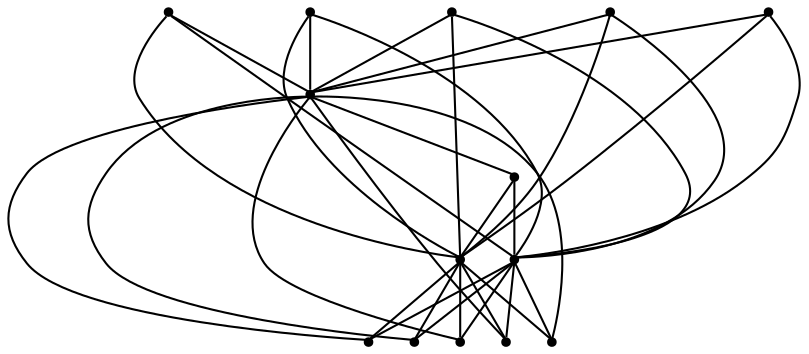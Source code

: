 graph {
  node [shape=point,comment="{\"directed\":false,\"doi\":\"10.1007/978-3-319-73915-1_43\",\"figure\":\"3\"}"]

  v0 [pos="1296.3211773880003,496.49923423231735"]
  v1 [pos="1221.309227627504,496.49923423231735"]
  v2 [pos="1146.2972778670076,496.49923423231735"]
  v3 [pos="846.2493675452911,346.47086228018327"]
  v4 [pos="846.2493675452911,796.534962422101"]
  v5 [pos="696.227550544978,496.49923423231735"]
  v6 [pos="621.2093532224428,496.49923423231735"]
  v7 [pos="546.1974034619466,496.49923423231735"]
  v8 [pos="471.19173305769783,496.49923423231735"]
  v9 [pos="846.2514500659707,646.5129015430762"]
  v10 [pos="996.273267066284,496.4971517371605"]
  v11 [pos="1071.2853122094068,496.4971517371604"]
  v12 [pos="921.2613173057875,496.4971517371604"]
  v13 [pos="771.2395003054744,496.49923423231735"]

  v8 -- v3 [id="-2",pos="471.19173305769783,496.49923423231735 846.2493675452911,346.47086228018327 846.2493675452911,346.47086228018327 846.2493675452911,346.47086228018327"]
  v8 -- v9 [id="-3",pos="471.19173305769783,496.49923423231735 846.2514500659707,646.5129015430762 846.2514500659707,646.5129015430762 846.2514500659707,646.5129015430762"]
  v8 -- v4 [id="-4",pos="471.19173305769783,496.49923423231735 846.2493675452911,796.534962422101 846.2493675452911,796.534962422101 846.2493675452911,796.534962422101"]
  v7 -- v9 [id="-5",pos="546.1974034619466,496.49923423231735 846.2514500659707,646.5129015430762 846.2514500659707,646.5129015430762 846.2514500659707,646.5129015430762"]
  v7 -- v3 [id="-6",pos="546.1974034619466,496.49923423231735 846.2493675452911,346.47086228018327 846.2493675452911,346.47086228018327 846.2493675452911,346.47086228018327"]
  v7 -- v4 [id="-7",pos="546.1974034619466,496.49923423231735 846.2493675452911,796.534962422101 846.2493675452911,796.534962422101 846.2493675452911,796.534962422101"]
  v6 -- v4 [id="-8",pos="621.2093532224428,496.49923423231735 846.2493675452911,796.534962422101 846.2493675452911,796.534962422101 846.2493675452911,796.534962422101"]
  v6 -- v9 [id="-9",pos="621.2093532224428,496.49923423231735 846.2514500659707,646.5129015430762 846.2514500659707,646.5129015430762 846.2514500659707,646.5129015430762"]
  v6 -- v3 [id="-10",pos="621.2093532224428,496.49923423231735 846.2493675452911,346.47086228018327 846.2493675452911,346.47086228018327 846.2493675452911,346.47086228018327"]
  v5 -- v4 [id="-11",pos="696.227550544978,496.49923423231735 846.2493675452911,796.534962422101 846.2493675452911,796.534962422101 846.2493675452911,796.534962422101"]
  v13 -- v4 [id="-12",pos="771.2395003054744,496.49923423231735 846.2493675452911,796.534962422101 846.2493675452911,796.534962422101 846.2493675452911,796.534962422101"]
  v13 -- v9 [id="-13",pos="771.2395003054744,496.49923423231735 846.2514500659707,646.5129015430762 846.2514500659707,646.5129015430762 846.2514500659707,646.5129015430762"]
  v13 -- v3 [id="-14",pos="771.2395003054744,496.49923423231735 846.2493675452911,346.47086228018327 846.2493675452911,346.47086228018327 846.2493675452911,346.47086228018327"]
  v4 -- v12 [id="-15",pos="846.2493675452911,796.534962422101 921.2613173057875,496.4971517371604 921.2613173057875,496.4971517371604 921.2613173057875,496.4971517371604"]
  v4 -- v11 [id="-16",pos="846.2493675452911,796.534962422101 1071.2853122094068,496.4971517371604 1071.2853122094068,496.4971517371604 1071.2853122094068,496.4971517371604"]
  v4 -- v10 [id="-17",pos="846.2493675452911,796.534962422101 996.273267066284,496.4971517371605 996.273267066284,496.4971517371605 996.273267066284,496.4971517371605"]
  v4 -- v2 [id="-18",pos="846.2493675452911,796.534962422101 1146.2972778670076,496.49923423231735 1146.2972778670076,496.49923423231735 1146.2972778670076,496.49923423231735"]
  v4 -- v1 [id="-19",pos="846.2493675452911,796.534962422101 1221.309227627504,496.49923423231735 1221.309227627504,496.49923423231735 1221.309227627504,496.49923423231735"]
  v9 -- v1 [id="-20",pos="846.2514500659707,646.5129015430762 1221.309227627504,496.49923423231735 1221.309227627504,496.49923423231735 1221.309227627504,496.49923423231735"]
  v9 -- v2 [id="-21",pos="846.2514500659707,646.5129015430762 1146.2972778670076,496.49923423231735 1146.2972778670076,496.49923423231735 1146.2972778670076,496.49923423231735"]
  v9 -- v12 [id="-22",pos="846.2514500659707,646.5129015430762 921.2613173057875,496.4971517371604 921.2613173057875,496.4971517371604 921.2613173057875,496.4971517371604"]
  v9 -- v11 [id="-23",pos="846.2514500659707,646.5129015430762 1071.2853122094068,496.4971517371604 1071.2853122094068,496.4971517371604 1071.2853122094068,496.4971517371604"]
  v3 -- v1 [id="-24",pos="846.2493675452911,346.47086228018327 1221.309227627504,496.49923423231735 1221.309227627504,496.49923423231735 1221.309227627504,496.49923423231735"]
  v3 -- v2 [id="-25",pos="846.2493675452911,346.47086228018327 1146.2972778670076,496.49923423231735 1146.2972778670076,496.49923423231735 1146.2972778670076,496.49923423231735"]
  v3 -- v12 [id="-26",pos="846.2493675452911,346.47086228018327 921.2613173057875,496.4971517371604 921.2613173057875,496.4971517371604 921.2613173057875,496.4971517371604"]
  v3 -- v11 [id="-27",pos="846.2493675452911,346.47086228018327 1071.2853122094068,496.4971517371604 1071.2853122094068,496.4971517371604 1071.2853122094068,496.4971517371604"]
  v3 -- v0 [id="-28",pos="846.2493675452911,346.47086228018327 1296.3211773880003,496.49923423231735 1296.3211773880003,496.49923423231735 1296.3211773880003,496.49923423231735"]
  v9 -- v5 [id="-29",pos="846.2514500659707,646.5129015430762 696.227550544978,496.49923423231735 696.227550544978,496.49923423231735 696.227550544978,496.49923423231735"]
  v3 -- v5 [id="-30",pos="846.2493675452911,346.47086228018327 696.227550544978,496.49923423231735 696.227550544978,496.49923423231735 696.227550544978,496.49923423231735"]
  v10 -- v3 [id="-31",pos="996.273267066284,496.4971517371605 846.2493675452911,346.47086228018327 846.2493675452911,346.47086228018327 846.2493675452911,346.47086228018327"]
  v10 -- v9 [id="-32",pos="996.273267066284,496.4971517371605 846.2514500659707,646.5129015430762 846.2514500659707,646.5129015430762 846.2514500659707,646.5129015430762"]
  v0 -- v4 [id="-33",pos="1296.3211773880003,496.49923423231735 846.2493675452911,796.534962422101 846.2493675452911,796.534962422101 846.2493675452911,796.534962422101"]
  v0 -- v9 [id="-34",pos="1296.3211773880003,496.49923423231735 846.2514500659707,646.5129015430762 846.2514500659707,646.5129015430762 846.2514500659707,646.5129015430762"]
}